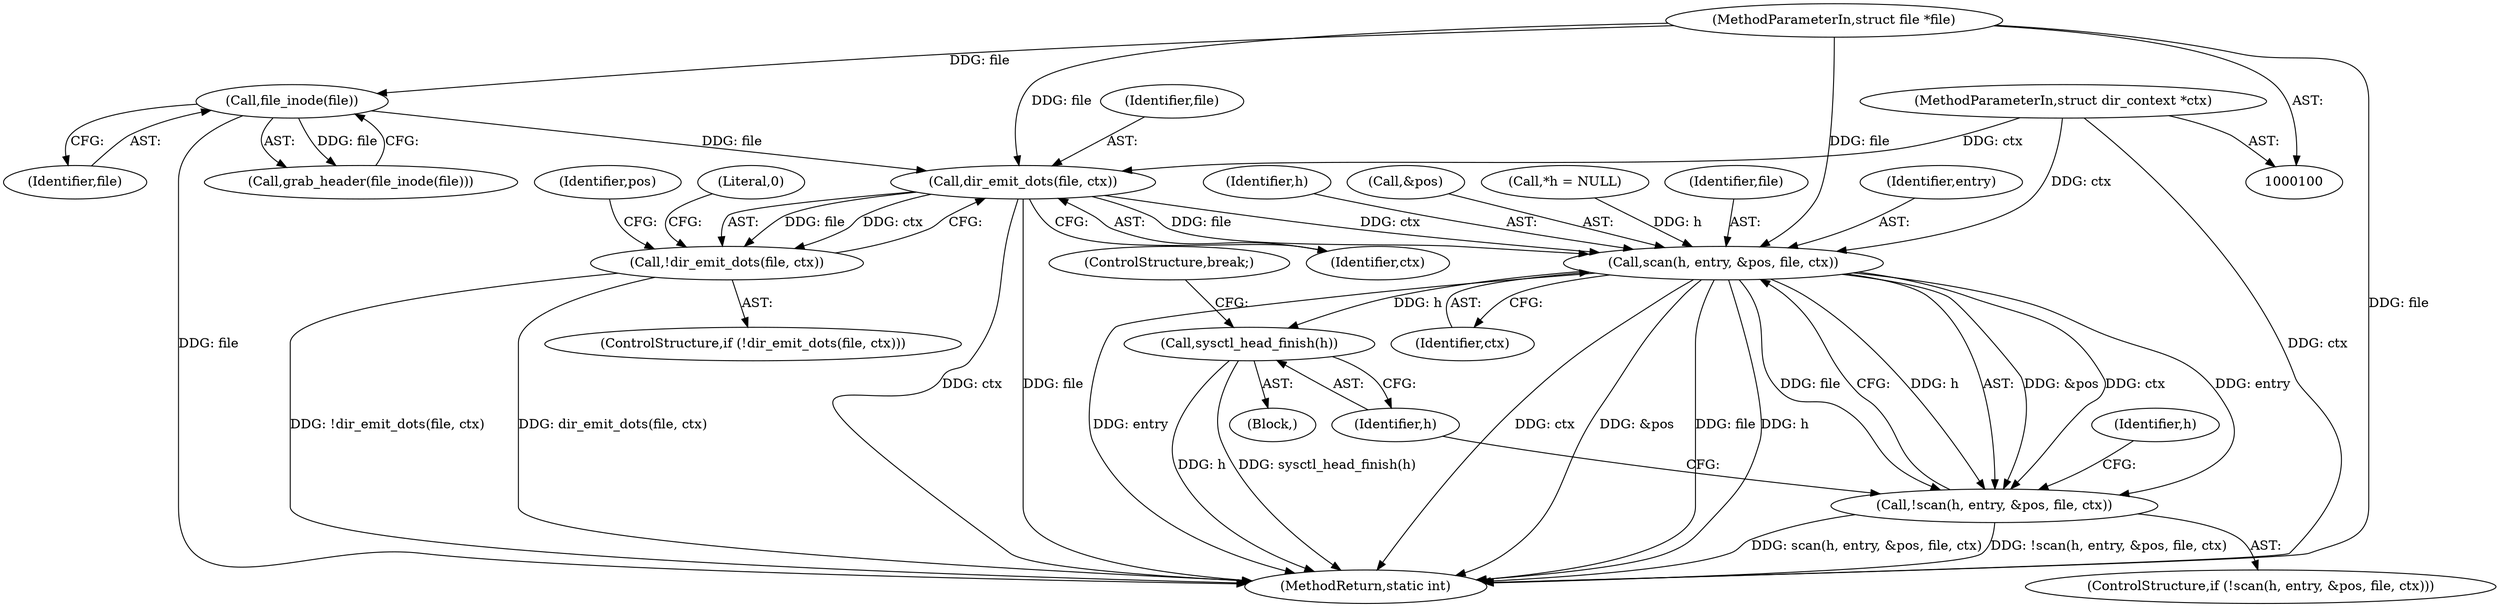 digraph "0_linux_93362fa47fe98b62e4a34ab408c4a418432e7939@pointer" {
"1000125" [label="(Call,dir_emit_dots(file, ctx))"];
"1000108" [label="(Call,file_inode(file))"];
"1000101" [label="(MethodParameterIn,struct file *file)"];
"1000102" [label="(MethodParameterIn,struct dir_context *ctx)"];
"1000124" [label="(Call,!dir_emit_dots(file, ctx))"];
"1000149" [label="(Call,scan(h, entry, &pos, file, ctx))"];
"1000148" [label="(Call,!scan(h, entry, &pos, file, ctx))"];
"1000157" [label="(Call,sysctl_head_finish(h))"];
"1000164" [label="(MethodReturn,static int)"];
"1000126" [label="(Identifier,file)"];
"1000101" [label="(MethodParameterIn,struct file *file)"];
"1000148" [label="(Call,!scan(h, entry, &pos, file, ctx))"];
"1000152" [label="(Call,&pos)"];
"1000111" [label="(Call,*h = NULL)"];
"1000125" [label="(Call,dir_emit_dots(file, ctx))"];
"1000147" [label="(ControlStructure,if (!scan(h, entry, &pos, file, ctx)))"];
"1000108" [label="(Call,file_inode(file))"];
"1000107" [label="(Call,grab_header(file_inode(file)))"];
"1000158" [label="(Identifier,h)"];
"1000154" [label="(Identifier,file)"];
"1000151" [label="(Identifier,entry)"];
"1000109" [label="(Identifier,file)"];
"1000131" [label="(Identifier,pos)"];
"1000150" [label="(Identifier,h)"];
"1000129" [label="(Literal,0)"];
"1000149" [label="(Call,scan(h, entry, &pos, file, ctx))"];
"1000143" [label="(Identifier,h)"];
"1000155" [label="(Identifier,ctx)"];
"1000102" [label="(MethodParameterIn,struct dir_context *ctx)"];
"1000123" [label="(ControlStructure,if (!dir_emit_dots(file, ctx)))"];
"1000157" [label="(Call,sysctl_head_finish(h))"];
"1000156" [label="(Block,)"];
"1000127" [label="(Identifier,ctx)"];
"1000159" [label="(ControlStructure,break;)"];
"1000124" [label="(Call,!dir_emit_dots(file, ctx))"];
"1000125" -> "1000124"  [label="AST: "];
"1000125" -> "1000127"  [label="CFG: "];
"1000126" -> "1000125"  [label="AST: "];
"1000127" -> "1000125"  [label="AST: "];
"1000124" -> "1000125"  [label="CFG: "];
"1000125" -> "1000164"  [label="DDG: ctx"];
"1000125" -> "1000164"  [label="DDG: file"];
"1000125" -> "1000124"  [label="DDG: file"];
"1000125" -> "1000124"  [label="DDG: ctx"];
"1000108" -> "1000125"  [label="DDG: file"];
"1000101" -> "1000125"  [label="DDG: file"];
"1000102" -> "1000125"  [label="DDG: ctx"];
"1000125" -> "1000149"  [label="DDG: file"];
"1000125" -> "1000149"  [label="DDG: ctx"];
"1000108" -> "1000107"  [label="AST: "];
"1000108" -> "1000109"  [label="CFG: "];
"1000109" -> "1000108"  [label="AST: "];
"1000107" -> "1000108"  [label="CFG: "];
"1000108" -> "1000164"  [label="DDG: file"];
"1000108" -> "1000107"  [label="DDG: file"];
"1000101" -> "1000108"  [label="DDG: file"];
"1000101" -> "1000100"  [label="AST: "];
"1000101" -> "1000164"  [label="DDG: file"];
"1000101" -> "1000149"  [label="DDG: file"];
"1000102" -> "1000100"  [label="AST: "];
"1000102" -> "1000164"  [label="DDG: ctx"];
"1000102" -> "1000149"  [label="DDG: ctx"];
"1000124" -> "1000123"  [label="AST: "];
"1000129" -> "1000124"  [label="CFG: "];
"1000131" -> "1000124"  [label="CFG: "];
"1000124" -> "1000164"  [label="DDG: dir_emit_dots(file, ctx)"];
"1000124" -> "1000164"  [label="DDG: !dir_emit_dots(file, ctx)"];
"1000149" -> "1000148"  [label="AST: "];
"1000149" -> "1000155"  [label="CFG: "];
"1000150" -> "1000149"  [label="AST: "];
"1000151" -> "1000149"  [label="AST: "];
"1000152" -> "1000149"  [label="AST: "];
"1000154" -> "1000149"  [label="AST: "];
"1000155" -> "1000149"  [label="AST: "];
"1000148" -> "1000149"  [label="CFG: "];
"1000149" -> "1000164"  [label="DDG: &pos"];
"1000149" -> "1000164"  [label="DDG: file"];
"1000149" -> "1000164"  [label="DDG: h"];
"1000149" -> "1000164"  [label="DDG: entry"];
"1000149" -> "1000164"  [label="DDG: ctx"];
"1000149" -> "1000148"  [label="DDG: &pos"];
"1000149" -> "1000148"  [label="DDG: ctx"];
"1000149" -> "1000148"  [label="DDG: entry"];
"1000149" -> "1000148"  [label="DDG: h"];
"1000149" -> "1000148"  [label="DDG: file"];
"1000111" -> "1000149"  [label="DDG: h"];
"1000149" -> "1000157"  [label="DDG: h"];
"1000148" -> "1000147"  [label="AST: "];
"1000158" -> "1000148"  [label="CFG: "];
"1000143" -> "1000148"  [label="CFG: "];
"1000148" -> "1000164"  [label="DDG: scan(h, entry, &pos, file, ctx)"];
"1000148" -> "1000164"  [label="DDG: !scan(h, entry, &pos, file, ctx)"];
"1000157" -> "1000156"  [label="AST: "];
"1000157" -> "1000158"  [label="CFG: "];
"1000158" -> "1000157"  [label="AST: "];
"1000159" -> "1000157"  [label="CFG: "];
"1000157" -> "1000164"  [label="DDG: sysctl_head_finish(h)"];
"1000157" -> "1000164"  [label="DDG: h"];
}
